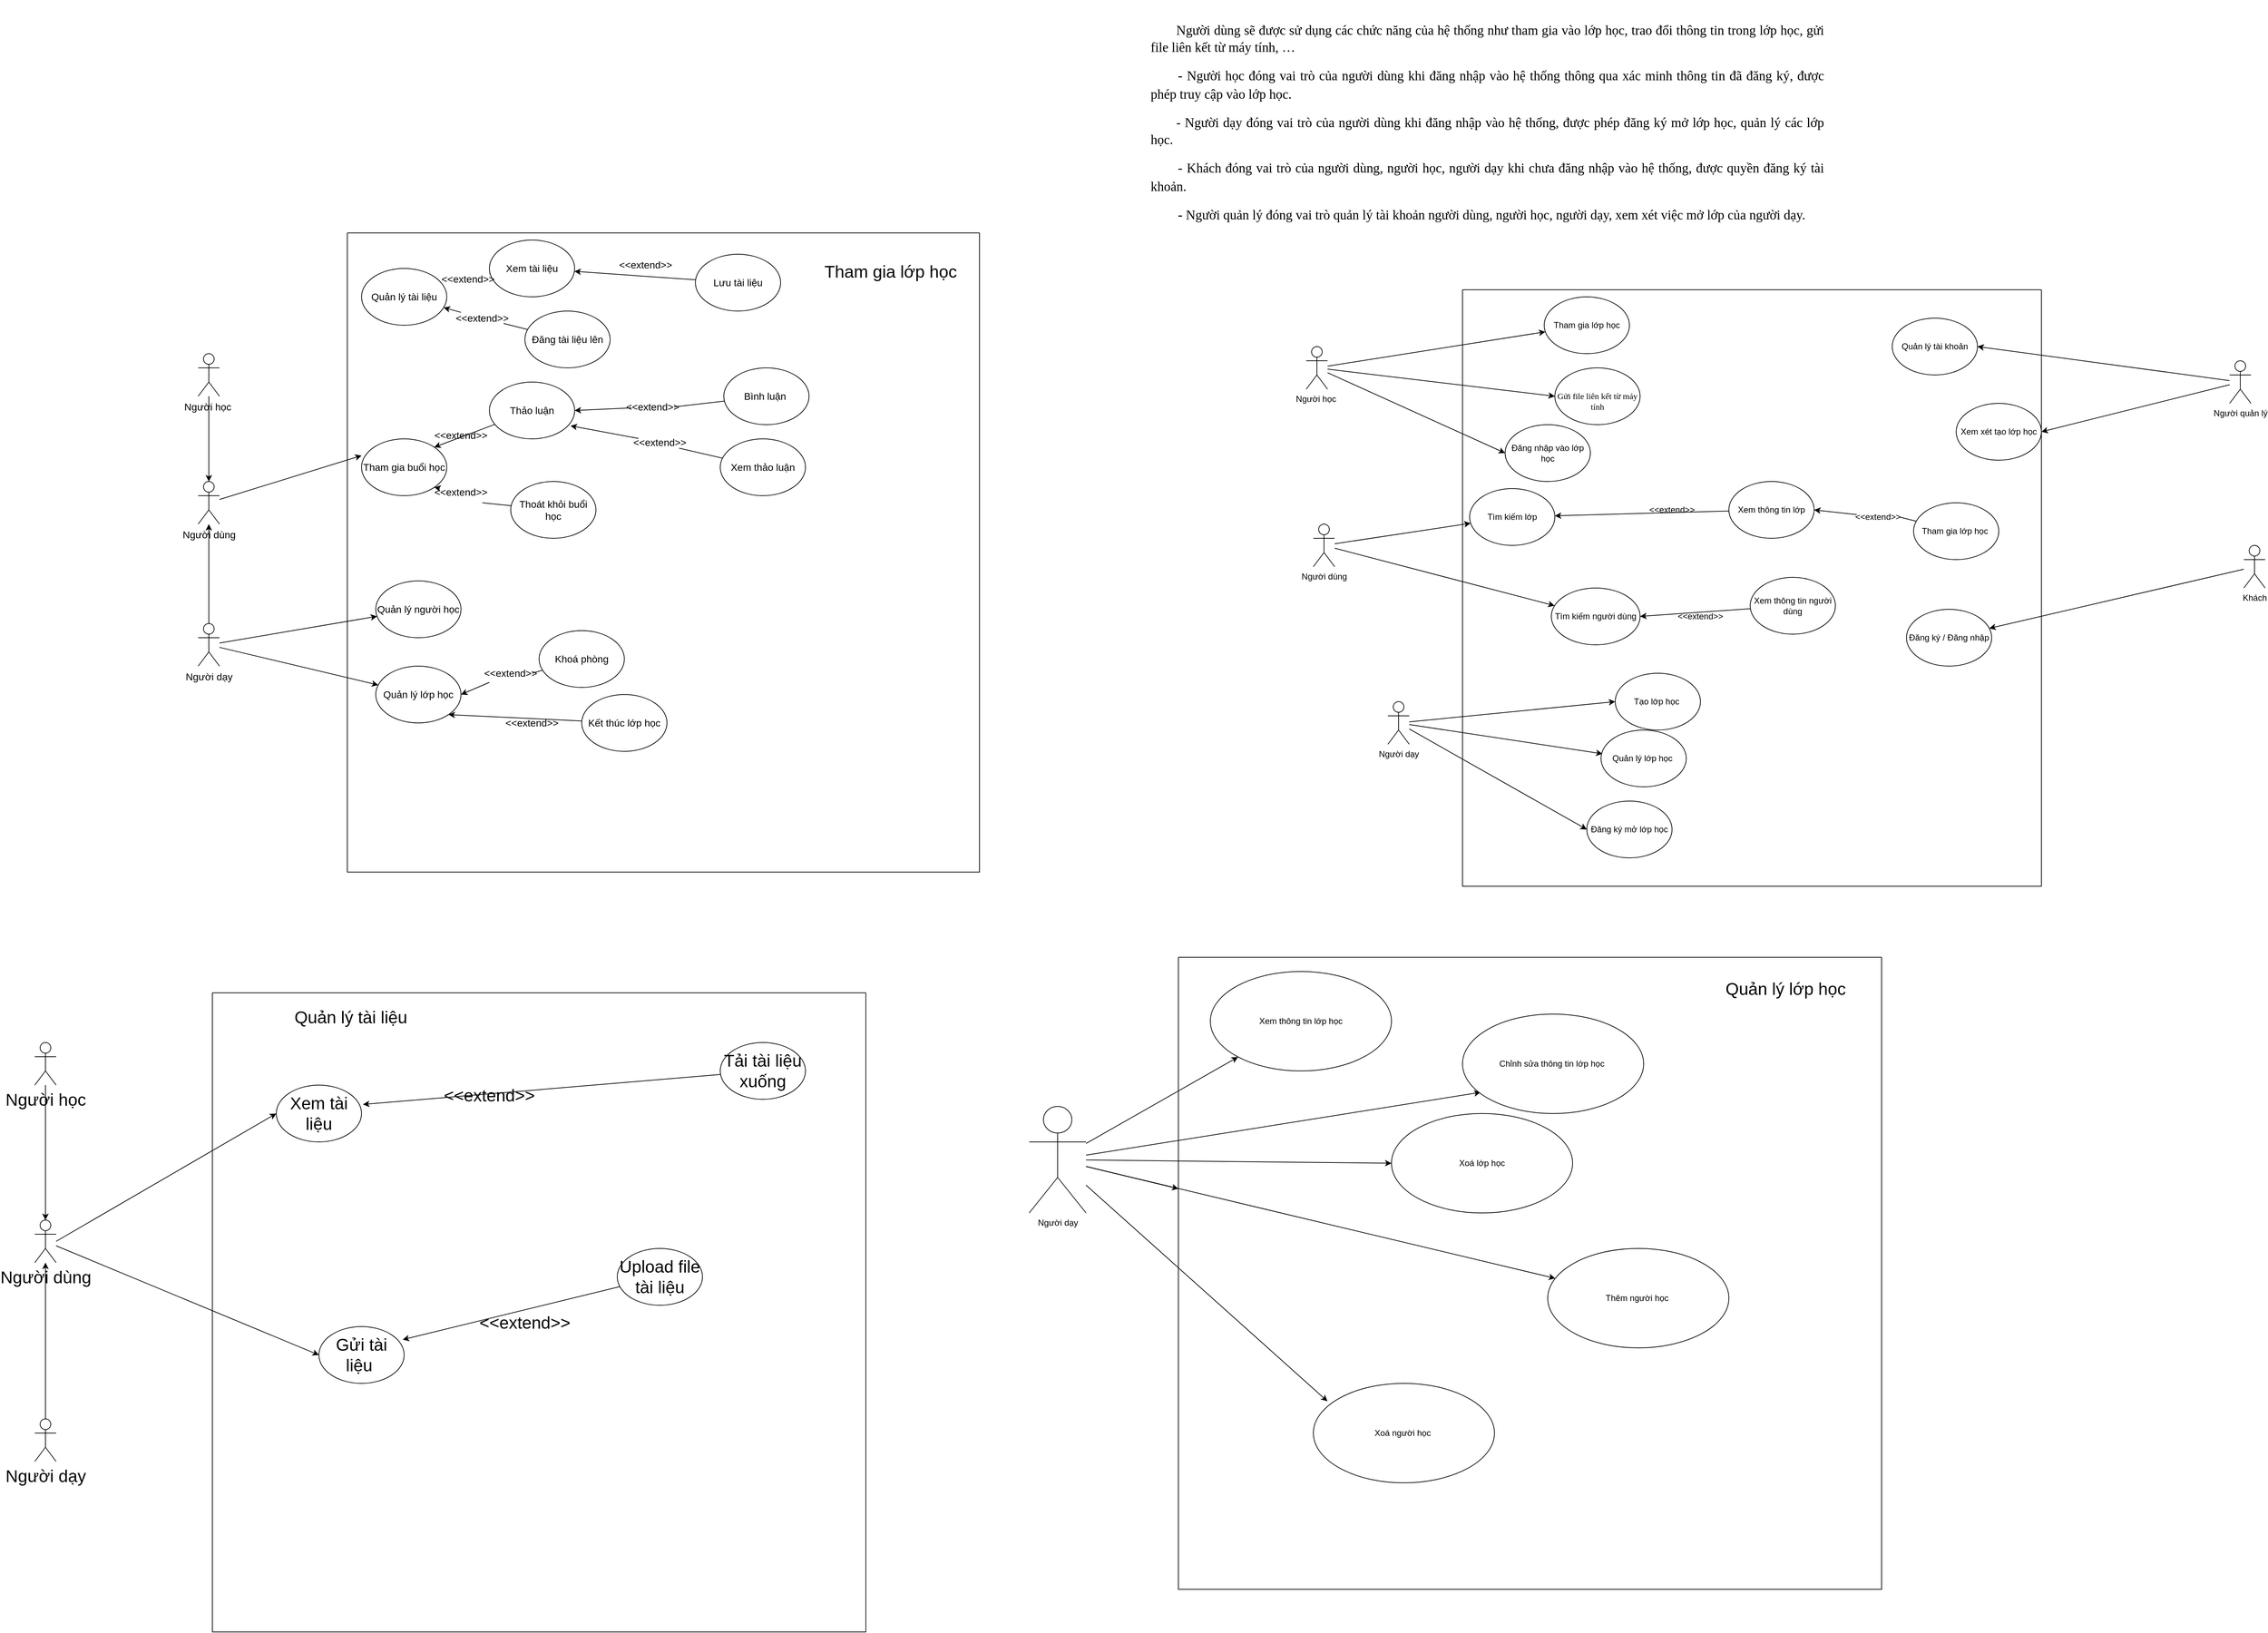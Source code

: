<mxfile version="20.5.0" type="github">
  <diagram id="9sFnLMpEkX3xwLgNQpGo" name="Page-1">
    <mxGraphModel dx="3830" dy="2065" grid="1" gridSize="10" guides="1" tooltips="1" connect="1" arrows="1" fold="1" page="1" pageScale="1" pageWidth="850" pageHeight="1100" math="0" shadow="0">
      <root>
        <mxCell id="0" />
        <mxCell id="1" parent="0" />
        <mxCell id="EZXSfr5UPJ4AgPNX8Fhg-16" style="rounded=0;orthogonalLoop=1;jettySize=auto;html=1;" edge="1" parent="1" source="EZXSfr5UPJ4AgPNX8Fhg-1" target="EZXSfr5UPJ4AgPNX8Fhg-10">
          <mxGeometry relative="1" as="geometry" />
        </mxCell>
        <mxCell id="EZXSfr5UPJ4AgPNX8Fhg-27" style="edgeStyle=none;rounded=0;orthogonalLoop=1;jettySize=auto;html=1;entryX=0;entryY=0.5;entryDx=0;entryDy=0;" edge="1" parent="1" source="EZXSfr5UPJ4AgPNX8Fhg-1" target="EZXSfr5UPJ4AgPNX8Fhg-23">
          <mxGeometry relative="1" as="geometry" />
        </mxCell>
        <mxCell id="EZXSfr5UPJ4AgPNX8Fhg-34" style="edgeStyle=none;rounded=0;orthogonalLoop=1;jettySize=auto;html=1;entryX=0;entryY=0.5;entryDx=0;entryDy=0;fontSize=12;" edge="1" parent="1" source="EZXSfr5UPJ4AgPNX8Fhg-1" target="EZXSfr5UPJ4AgPNX8Fhg-33">
          <mxGeometry relative="1" as="geometry" />
        </mxCell>
        <mxCell id="EZXSfr5UPJ4AgPNX8Fhg-1" value="Người học&amp;nbsp;" style="shape=umlActor;verticalLabelPosition=bottom;verticalAlign=top;html=1;outlineConnect=0;" vertex="1" parent="1">
          <mxGeometry x="280" y="130" width="30" height="60" as="geometry" />
        </mxCell>
        <mxCell id="EZXSfr5UPJ4AgPNX8Fhg-19" style="rounded=0;orthogonalLoop=1;jettySize=auto;html=1;entryX=0;entryY=0.5;entryDx=0;entryDy=0;" edge="1" parent="1" source="EZXSfr5UPJ4AgPNX8Fhg-3" target="EZXSfr5UPJ4AgPNX8Fhg-18">
          <mxGeometry relative="1" as="geometry" />
        </mxCell>
        <mxCell id="EZXSfr5UPJ4AgPNX8Fhg-20" style="rounded=0;orthogonalLoop=1;jettySize=auto;html=1;entryX=0.017;entryY=0.418;entryDx=0;entryDy=0;entryPerimeter=0;" edge="1" parent="1" source="EZXSfr5UPJ4AgPNX8Fhg-3" target="EZXSfr5UPJ4AgPNX8Fhg-13">
          <mxGeometry relative="1" as="geometry" />
        </mxCell>
        <mxCell id="EZXSfr5UPJ4AgPNX8Fhg-21" style="rounded=0;orthogonalLoop=1;jettySize=auto;html=1;entryX=0;entryY=0.5;entryDx=0;entryDy=0;" edge="1" parent="1" source="EZXSfr5UPJ4AgPNX8Fhg-3" target="EZXSfr5UPJ4AgPNX8Fhg-5">
          <mxGeometry relative="1" as="geometry" />
        </mxCell>
        <mxCell id="EZXSfr5UPJ4AgPNX8Fhg-3" value="Người dạy" style="shape=umlActor;verticalLabelPosition=bottom;verticalAlign=top;html=1;outlineConnect=0;" vertex="1" parent="1">
          <mxGeometry x="395" y="630" width="30" height="60" as="geometry" />
        </mxCell>
        <mxCell id="EZXSfr5UPJ4AgPNX8Fhg-28" style="edgeStyle=none;rounded=0;orthogonalLoop=1;jettySize=auto;html=1;entryX=1;entryY=0.5;entryDx=0;entryDy=0;fontSize=12;" edge="1" parent="1" source="EZXSfr5UPJ4AgPNX8Fhg-6" target="EZXSfr5UPJ4AgPNX8Fhg-11">
          <mxGeometry relative="1" as="geometry" />
        </mxCell>
        <mxCell id="EZXSfr5UPJ4AgPNX8Fhg-29" style="edgeStyle=none;rounded=0;orthogonalLoop=1;jettySize=auto;html=1;entryX=1;entryY=0.5;entryDx=0;entryDy=0;fontSize=12;" edge="1" parent="1" source="EZXSfr5UPJ4AgPNX8Fhg-6" target="EZXSfr5UPJ4AgPNX8Fhg-12">
          <mxGeometry relative="1" as="geometry" />
        </mxCell>
        <mxCell id="EZXSfr5UPJ4AgPNX8Fhg-6" value="Người quản lý" style="shape=umlActor;verticalLabelPosition=bottom;verticalAlign=top;html=1;outlineConnect=0;" vertex="1" parent="1">
          <mxGeometry x="1580" y="150" width="30" height="60" as="geometry" />
        </mxCell>
        <mxCell id="EZXSfr5UPJ4AgPNX8Fhg-30" style="edgeStyle=none;rounded=0;orthogonalLoop=1;jettySize=auto;html=1;fontSize=12;" edge="1" parent="1" source="EZXSfr5UPJ4AgPNX8Fhg-7" target="EZXSfr5UPJ4AgPNX8Fhg-14">
          <mxGeometry relative="1" as="geometry" />
        </mxCell>
        <mxCell id="EZXSfr5UPJ4AgPNX8Fhg-7" value="Khách" style="shape=umlActor;verticalLabelPosition=bottom;verticalAlign=top;html=1;outlineConnect=0;" vertex="1" parent="1">
          <mxGeometry x="1600" y="410" width="30" height="60" as="geometry" />
        </mxCell>
        <mxCell id="EZXSfr5UPJ4AgPNX8Fhg-8" value="&#xa;&lt;b id=&quot;docs-internal-guid-c53052c6-7fff-33ee-c1e0-3ec148c205f4&quot; style=&quot;font-weight:normal;&quot;&gt;&lt;p style=&quot;line-height:1.284;text-indent: 27pt;text-align: justify;margin-top:12pt;margin-bottom:12pt;&quot; dir=&quot;ltr&quot;&gt;&lt;span style=&quot;font-size: 14pt; font-family: &amp;quot;Times New Roman&amp;quot;; color: rgb(0, 0, 0); background-color: transparent; font-weight: 400; font-style: normal; font-variant: normal; text-decoration: none; vertical-align: baseline;&quot;&gt;Người dùng sẽ được sử dụng các chức năng của hệ thống như tham gia vào lớp học, trao đổi thông tin trong lớp học, gửi file liên kết từ máy tính, …&lt;/span&gt;&lt;/p&gt;&lt;p style=&quot;line-height:1.284;text-indent: 27pt;text-align: justify;margin-top:12pt;margin-bottom:12pt;&quot; dir=&quot;ltr&quot;&gt;&lt;span style=&quot;font-size: 14pt; font-family: &amp;quot;Courier New&amp;quot;; color: rgb(0, 0, 0); background-color: transparent; font-weight: 400; font-style: normal; font-variant: normal; text-decoration: none; vertical-align: baseline;&quot;&gt;-&lt;/span&gt;&lt;span style=&quot;font-size: 7pt; font-family: &amp;quot;Times New Roman&amp;quot;; color: rgb(0, 0, 0); background-color: transparent; font-weight: 400; font-style: normal; font-variant: normal; text-decoration: none; vertical-align: baseline;&quot;&gt; &lt;/span&gt;&lt;span style=&quot;font-size: 14pt; font-family: &amp;quot;Times New Roman&amp;quot;; color: rgb(0, 0, 0); background-color: transparent; font-weight: 400; font-style: normal; font-variant: normal; text-decoration: none; vertical-align: baseline;&quot;&gt;Người học đóng vai trò của người dùng khi đăng nhập vào hệ thống thông qua xác minh thông tin đã đăng ký, được phép truy cập vào lớp học.&lt;/span&gt;&lt;/p&gt;&lt;p style=&quot;line-height:1.284;text-indent: 27pt;text-align: justify;margin-top:12pt;margin-bottom:12pt;&quot; dir=&quot;ltr&quot;&gt;&lt;span style=&quot;font-size: 14pt; font-family: &amp;quot;Times New Roman&amp;quot;; color: rgb(0, 0, 0); background-color: transparent; font-weight: 400; font-style: normal; font-variant: normal; text-decoration: none; vertical-align: baseline;&quot;&gt;- Người dạy đóng vai trò của người dùng khi đăng nhập vào hệ thống, được phép đăng ký mở lớp học, quản lý các lớp học.&lt;/span&gt;&lt;/p&gt;&lt;p style=&quot;line-height:1.284;text-indent: 27pt;text-align: justify;margin-top:12pt;margin-bottom:12pt;&quot; dir=&quot;ltr&quot;&gt;&lt;span style=&quot;font-size: 14pt; font-family: &amp;quot;Courier New&amp;quot;; color: rgb(0, 0, 0); background-color: transparent; font-weight: 400; font-style: normal; font-variant: normal; text-decoration: none; vertical-align: baseline;&quot;&gt;-&lt;/span&gt;&lt;span style=&quot;font-size: 7pt; font-family: &amp;quot;Times New Roman&amp;quot;; color: rgb(0, 0, 0); background-color: transparent; font-weight: 400; font-style: normal; font-variant: normal; text-decoration: none; vertical-align: baseline;&quot;&gt; &lt;/span&gt;&lt;span style=&quot;font-size: 14pt; font-family: &amp;quot;Times New Roman&amp;quot;; color: rgb(0, 0, 0); background-color: transparent; font-weight: 400; font-style: normal; font-variant: normal; text-decoration: none; vertical-align: baseline;&quot;&gt;Khách đóng vai trò của người dùng, người học, người dạy khi chưa đăng nhập vào hệ thống, được quyền đăng ký tài khoản.&lt;/span&gt;&lt;/p&gt;&lt;p style=&quot;line-height:1.284;text-indent: 27pt;text-align: justify;margin-top:12pt;margin-bottom:12pt;&quot; dir=&quot;ltr&quot;&gt;&lt;span style=&quot;font-size: 14pt; font-family: &amp;quot;Courier New&amp;quot;; color: rgb(0, 0, 0); background-color: transparent; font-weight: 400; font-style: normal; font-variant: normal; text-decoration: none; vertical-align: baseline;&quot;&gt;-&lt;/span&gt;&lt;span style=&quot;font-size: 7pt; font-family: &amp;quot;Times New Roman&amp;quot;; color: rgb(0, 0, 0); background-color: transparent; font-weight: 400; font-style: normal; font-variant: normal; text-decoration: none; vertical-align: baseline;&quot;&gt; &lt;/span&gt;&lt;span style=&quot;font-size: 14pt; font-family: &amp;quot;Times New Roman&amp;quot;; color: rgb(0, 0, 0); background-color: transparent; font-weight: 400; font-style: normal; font-variant: normal; text-decoration: none; vertical-align: baseline;&quot;&gt;Người quản lý đóng vai trò quản lý tài khoản người dùng, người học, người dạy, xem xét việc mở lớp của người dạy.&lt;/span&gt;&lt;/p&gt;&lt;/b&gt;&lt;br class=&quot;Apple-interchange-newline&quot;&gt;&#xa;&#xa;" style="text;html=1;strokeColor=none;fillColor=none;align=center;verticalAlign=middle;whiteSpace=wrap;rounded=0;" vertex="1" parent="1">
          <mxGeometry x="60" y="-300" width="950" height="260" as="geometry" />
        </mxCell>
        <mxCell id="EZXSfr5UPJ4AgPNX8Fhg-17" value="&#xa;&#xa;" style="swimlane;startSize=0;" vertex="1" parent="1">
          <mxGeometry x="500" y="50" width="815" height="840" as="geometry" />
        </mxCell>
        <mxCell id="EZXSfr5UPJ4AgPNX8Fhg-18" value="Tạo lớp học&amp;nbsp;" style="ellipse;whiteSpace=wrap;html=1;" vertex="1" parent="EZXSfr5UPJ4AgPNX8Fhg-17">
          <mxGeometry x="215" y="540" width="120" height="80" as="geometry" />
        </mxCell>
        <mxCell id="EZXSfr5UPJ4AgPNX8Fhg-23" value="&lt;font style=&quot;font-size: 12px;&quot;&gt;&lt;br&gt;&lt;b id=&quot;docs-internal-guid-def37bf5-7fff-e7cd-ad57-8ef27c446c35&quot; style=&quot;font-weight: normal;&quot;&gt;&lt;span style=&quot;font-family: &amp;quot;Times New Roman&amp;quot;; color: rgb(0, 0, 0); background-color: transparent; font-weight: 400; font-style: normal; font-variant: normal; text-decoration: none; vertical-align: baseline;&quot;&gt;Gửi file liên kết từ máy tính&lt;/span&gt;&lt;/b&gt;&lt;br&gt;&lt;/font&gt;" style="ellipse;whiteSpace=wrap;html=1;" vertex="1" parent="EZXSfr5UPJ4AgPNX8Fhg-17">
          <mxGeometry x="130" y="110" width="120" height="80" as="geometry" />
        </mxCell>
        <mxCell id="EZXSfr5UPJ4AgPNX8Fhg-33" value="Đăng nhập vào lớp học" style="ellipse;whiteSpace=wrap;html=1;fontSize=12;" vertex="1" parent="EZXSfr5UPJ4AgPNX8Fhg-17">
          <mxGeometry x="60" y="190" width="120" height="80" as="geometry" />
        </mxCell>
        <mxCell id="EZXSfr5UPJ4AgPNX8Fhg-5" value="Đăng ký mở lớp học" style="ellipse;whiteSpace=wrap;html=1;" vertex="1" parent="EZXSfr5UPJ4AgPNX8Fhg-17">
          <mxGeometry x="175" y="720" width="120" height="80" as="geometry" />
        </mxCell>
        <mxCell id="EZXSfr5UPJ4AgPNX8Fhg-13" value="Quản lý lớp học&amp;nbsp;" style="ellipse;whiteSpace=wrap;html=1;" vertex="1" parent="EZXSfr5UPJ4AgPNX8Fhg-17">
          <mxGeometry x="195" y="620" width="120" height="80" as="geometry" />
        </mxCell>
        <mxCell id="EZXSfr5UPJ4AgPNX8Fhg-39" value="Tìm kiếm lớp" style="ellipse;whiteSpace=wrap;html=1;fontSize=12;" vertex="1" parent="EZXSfr5UPJ4AgPNX8Fhg-17">
          <mxGeometry x="10" y="280" width="120" height="80" as="geometry" />
        </mxCell>
        <mxCell id="EZXSfr5UPJ4AgPNX8Fhg-48" style="edgeStyle=none;rounded=0;orthogonalLoop=1;jettySize=auto;html=1;entryX=1;entryY=0.5;entryDx=0;entryDy=0;fontSize=12;startArrow=none;" edge="1" parent="EZXSfr5UPJ4AgPNX8Fhg-17" source="EZXSfr5UPJ4AgPNX8Fhg-51" target="EZXSfr5UPJ4AgPNX8Fhg-42">
          <mxGeometry relative="1" as="geometry" />
        </mxCell>
        <mxCell id="EZXSfr5UPJ4AgPNX8Fhg-40" value="Tham gia lớp học&amp;nbsp;" style="ellipse;whiteSpace=wrap;html=1;fontSize=12;" vertex="1" parent="EZXSfr5UPJ4AgPNX8Fhg-17">
          <mxGeometry x="635" y="300" width="120" height="80" as="geometry" />
        </mxCell>
        <mxCell id="EZXSfr5UPJ4AgPNX8Fhg-47" style="edgeStyle=none;rounded=0;orthogonalLoop=1;jettySize=auto;html=1;entryX=1;entryY=0.5;entryDx=0;entryDy=0;fontSize=12;" edge="1" parent="EZXSfr5UPJ4AgPNX8Fhg-17" source="EZXSfr5UPJ4AgPNX8Fhg-41" target="EZXSfr5UPJ4AgPNX8Fhg-43">
          <mxGeometry relative="1" as="geometry" />
        </mxCell>
        <mxCell id="EZXSfr5UPJ4AgPNX8Fhg-41" value="Xem thông tin người dùng" style="ellipse;whiteSpace=wrap;html=1;fontSize=12;" vertex="1" parent="EZXSfr5UPJ4AgPNX8Fhg-17">
          <mxGeometry x="405" y="405" width="120" height="80" as="geometry" />
        </mxCell>
        <mxCell id="EZXSfr5UPJ4AgPNX8Fhg-46" style="edgeStyle=none;rounded=0;orthogonalLoop=1;jettySize=auto;html=1;fontSize=12;" edge="1" parent="EZXSfr5UPJ4AgPNX8Fhg-17" source="EZXSfr5UPJ4AgPNX8Fhg-42" target="EZXSfr5UPJ4AgPNX8Fhg-39">
          <mxGeometry relative="1" as="geometry" />
        </mxCell>
        <mxCell id="EZXSfr5UPJ4AgPNX8Fhg-42" value="Xem thông tin lớp" style="ellipse;whiteSpace=wrap;html=1;fontSize=12;" vertex="1" parent="EZXSfr5UPJ4AgPNX8Fhg-17">
          <mxGeometry x="375" y="270" width="120" height="80" as="geometry" />
        </mxCell>
        <mxCell id="EZXSfr5UPJ4AgPNX8Fhg-43" value="Tìm kiếm người dùng" style="ellipse;whiteSpace=wrap;html=1;fontSize=12;" vertex="1" parent="EZXSfr5UPJ4AgPNX8Fhg-17">
          <mxGeometry x="125" y="420" width="125" height="80" as="geometry" />
        </mxCell>
        <mxCell id="EZXSfr5UPJ4AgPNX8Fhg-49" value="&amp;lt;&amp;lt;extend&amp;gt;&amp;gt;" style="text;html=1;strokeColor=none;fillColor=none;align=center;verticalAlign=middle;whiteSpace=wrap;rounded=0;fontSize=12;" vertex="1" parent="EZXSfr5UPJ4AgPNX8Fhg-17">
          <mxGeometry x="265" y="295" width="60" height="30" as="geometry" />
        </mxCell>
        <mxCell id="EZXSfr5UPJ4AgPNX8Fhg-52" value="&amp;lt;&amp;lt;extend&amp;gt;&amp;gt;" style="text;html=1;strokeColor=none;fillColor=none;align=center;verticalAlign=middle;whiteSpace=wrap;rounded=0;fontSize=12;" vertex="1" parent="EZXSfr5UPJ4AgPNX8Fhg-17">
          <mxGeometry x="305" y="445" width="60" height="30" as="geometry" />
        </mxCell>
        <mxCell id="EZXSfr5UPJ4AgPNX8Fhg-11" value="Quản lý tài khoản" style="ellipse;whiteSpace=wrap;html=1;" vertex="1" parent="EZXSfr5UPJ4AgPNX8Fhg-17">
          <mxGeometry x="605" y="40" width="120" height="80" as="geometry" />
        </mxCell>
        <mxCell id="EZXSfr5UPJ4AgPNX8Fhg-12" value="Xem xét tạo lớp học" style="ellipse;whiteSpace=wrap;html=1;" vertex="1" parent="EZXSfr5UPJ4AgPNX8Fhg-17">
          <mxGeometry x="695" y="160" width="120" height="80" as="geometry" />
        </mxCell>
        <mxCell id="EZXSfr5UPJ4AgPNX8Fhg-10" value="Tham gia lớp học" style="ellipse;whiteSpace=wrap;html=1;" vertex="1" parent="EZXSfr5UPJ4AgPNX8Fhg-17">
          <mxGeometry x="115" y="10" width="120" height="80" as="geometry" />
        </mxCell>
        <mxCell id="EZXSfr5UPJ4AgPNX8Fhg-14" value="Đăng ký / Đăng nhập" style="ellipse;whiteSpace=wrap;html=1;" vertex="1" parent="EZXSfr5UPJ4AgPNX8Fhg-17">
          <mxGeometry x="625" y="450" width="120" height="80" as="geometry" />
        </mxCell>
        <mxCell id="EZXSfr5UPJ4AgPNX8Fhg-51" value="&amp;lt;&amp;lt;extend&amp;gt;&amp;gt;" style="text;html=1;strokeColor=none;fillColor=none;align=center;verticalAlign=middle;whiteSpace=wrap;rounded=0;fontSize=12;" vertex="1" parent="EZXSfr5UPJ4AgPNX8Fhg-17">
          <mxGeometry x="555" y="305" width="60" height="30" as="geometry" />
        </mxCell>
        <mxCell id="EZXSfr5UPJ4AgPNX8Fhg-95" value="" style="edgeStyle=none;rounded=0;orthogonalLoop=1;jettySize=auto;html=1;entryX=1;entryY=0.5;entryDx=0;entryDy=0;fontSize=12;endArrow=none;" edge="1" parent="EZXSfr5UPJ4AgPNX8Fhg-17" source="EZXSfr5UPJ4AgPNX8Fhg-40" target="EZXSfr5UPJ4AgPNX8Fhg-51">
          <mxGeometry relative="1" as="geometry">
            <mxPoint x="1141.463" y="351.22" as="sourcePoint" />
            <mxPoint x="1000" y="330" as="targetPoint" />
          </mxGeometry>
        </mxCell>
        <mxCell id="EZXSfr5UPJ4AgPNX8Fhg-44" style="edgeStyle=none;rounded=0;orthogonalLoop=1;jettySize=auto;html=1;fontSize=12;" edge="1" parent="1" source="EZXSfr5UPJ4AgPNX8Fhg-35" target="EZXSfr5UPJ4AgPNX8Fhg-39">
          <mxGeometry relative="1" as="geometry" />
        </mxCell>
        <mxCell id="EZXSfr5UPJ4AgPNX8Fhg-45" style="edgeStyle=none;rounded=0;orthogonalLoop=1;jettySize=auto;html=1;fontSize=12;" edge="1" parent="1" source="EZXSfr5UPJ4AgPNX8Fhg-35" target="EZXSfr5UPJ4AgPNX8Fhg-43">
          <mxGeometry relative="1" as="geometry" />
        </mxCell>
        <mxCell id="EZXSfr5UPJ4AgPNX8Fhg-35" value="Người dùng" style="shape=umlActor;verticalLabelPosition=bottom;verticalAlign=top;html=1;outlineConnect=0;" vertex="1" parent="1">
          <mxGeometry x="290" y="380" width="30" height="60" as="geometry" />
        </mxCell>
        <mxCell id="EZXSfr5UPJ4AgPNX8Fhg-68" style="edgeStyle=none;rounded=0;orthogonalLoop=1;jettySize=auto;html=1;entryX=0.1;entryY=0.787;entryDx=0;entryDy=0;entryPerimeter=0;fontSize=14;" edge="1" parent="1" source="EZXSfr5UPJ4AgPNX8Fhg-53" target="EZXSfr5UPJ4AgPNX8Fhg-55">
          <mxGeometry relative="1" as="geometry" />
        </mxCell>
        <mxCell id="EZXSfr5UPJ4AgPNX8Fhg-69" style="edgeStyle=none;rounded=0;orthogonalLoop=1;jettySize=auto;html=1;entryX=0;entryY=0.5;entryDx=0;entryDy=0;fontSize=14;" edge="1" parent="1" source="EZXSfr5UPJ4AgPNX8Fhg-53" target="EZXSfr5UPJ4AgPNX8Fhg-64">
          <mxGeometry relative="1" as="geometry" />
        </mxCell>
        <mxCell id="EZXSfr5UPJ4AgPNX8Fhg-70" style="edgeStyle=none;rounded=0;orthogonalLoop=1;jettySize=auto;html=1;entryX=0.078;entryY=0.18;entryDx=0;entryDy=0;entryPerimeter=0;fontSize=14;" edge="1" parent="1" source="EZXSfr5UPJ4AgPNX8Fhg-53" target="EZXSfr5UPJ4AgPNX8Fhg-65">
          <mxGeometry relative="1" as="geometry" />
        </mxCell>
        <mxCell id="EZXSfr5UPJ4AgPNX8Fhg-71" style="edgeStyle=none;rounded=0;orthogonalLoop=1;jettySize=auto;html=1;fontSize=14;" edge="1" parent="1" source="EZXSfr5UPJ4AgPNX8Fhg-53" target="EZXSfr5UPJ4AgPNX8Fhg-66">
          <mxGeometry relative="1" as="geometry" />
        </mxCell>
        <mxCell id="EZXSfr5UPJ4AgPNX8Fhg-180" style="edgeStyle=none;rounded=0;orthogonalLoop=1;jettySize=auto;html=1;fontSize=24;" edge="1" parent="1" source="EZXSfr5UPJ4AgPNX8Fhg-53" target="EZXSfr5UPJ4AgPNX8Fhg-54">
          <mxGeometry relative="1" as="geometry" />
        </mxCell>
        <mxCell id="EZXSfr5UPJ4AgPNX8Fhg-182" style="edgeStyle=none;rounded=0;orthogonalLoop=1;jettySize=auto;html=1;fontSize=24;" edge="1" parent="1" source="EZXSfr5UPJ4AgPNX8Fhg-53" target="EZXSfr5UPJ4AgPNX8Fhg-181">
          <mxGeometry relative="1" as="geometry" />
        </mxCell>
        <mxCell id="EZXSfr5UPJ4AgPNX8Fhg-53" value="Người dạy" style="shape=umlActor;verticalLabelPosition=bottom;verticalAlign=top;html=1;outlineConnect=0;fontSize=12;" vertex="1" parent="1">
          <mxGeometry x="-110" y="1200" width="80" height="150" as="geometry" />
        </mxCell>
        <mxCell id="EZXSfr5UPJ4AgPNX8Fhg-54" value="" style="swimlane;startSize=0;fontSize=12;" vertex="1" parent="1">
          <mxGeometry x="100" y="990" width="990" height="890" as="geometry" />
        </mxCell>
        <mxCell id="EZXSfr5UPJ4AgPNX8Fhg-55" value="Chỉnh sửa thông tin lớp học&amp;nbsp;" style="ellipse;whiteSpace=wrap;html=1;fontSize=12;" vertex="1" parent="EZXSfr5UPJ4AgPNX8Fhg-54">
          <mxGeometry x="400" y="80" width="255" height="140" as="geometry" />
        </mxCell>
        <mxCell id="EZXSfr5UPJ4AgPNX8Fhg-64" value="Xoá lớp học" style="ellipse;whiteSpace=wrap;html=1;fontSize=12;" vertex="1" parent="EZXSfr5UPJ4AgPNX8Fhg-54">
          <mxGeometry x="300" y="220" width="255" height="140" as="geometry" />
        </mxCell>
        <mxCell id="EZXSfr5UPJ4AgPNX8Fhg-65" value="Xoá người học&amp;nbsp;" style="ellipse;whiteSpace=wrap;html=1;fontSize=12;" vertex="1" parent="EZXSfr5UPJ4AgPNX8Fhg-54">
          <mxGeometry x="190" y="600" width="255" height="140" as="geometry" />
        </mxCell>
        <mxCell id="EZXSfr5UPJ4AgPNX8Fhg-66" value="Thêm người học&amp;nbsp;" style="ellipse;whiteSpace=wrap;html=1;fontSize=12;" vertex="1" parent="EZXSfr5UPJ4AgPNX8Fhg-54">
          <mxGeometry x="520" y="410" width="255" height="140" as="geometry" />
        </mxCell>
        <mxCell id="EZXSfr5UPJ4AgPNX8Fhg-150" value="&lt;font style=&quot;font-size: 24px;&quot;&gt;Quản lý lớp học&lt;/font&gt;" style="text;html=1;strokeColor=none;fillColor=none;align=center;verticalAlign=middle;whiteSpace=wrap;rounded=0;fontSize=14;" vertex="1" parent="EZXSfr5UPJ4AgPNX8Fhg-54">
          <mxGeometry x="740" width="230" height="90" as="geometry" />
        </mxCell>
        <mxCell id="EZXSfr5UPJ4AgPNX8Fhg-181" value="Xem thông tin lớp học" style="ellipse;whiteSpace=wrap;html=1;fontSize=12;" vertex="1" parent="EZXSfr5UPJ4AgPNX8Fhg-54">
          <mxGeometry x="45" y="20" width="255" height="140" as="geometry" />
        </mxCell>
        <mxCell id="EZXSfr5UPJ4AgPNX8Fhg-183" style="edgeStyle=none;rounded=0;orthogonalLoop=1;jettySize=auto;html=1;entryX=0.5;entryY=0;entryDx=0;entryDy=0;entryPerimeter=0;fontSize=24;" edge="1" parent="1" source="EZXSfr5UPJ4AgPNX8Fhg-75" target="EZXSfr5UPJ4AgPNX8Fhg-76">
          <mxGeometry relative="1" as="geometry" />
        </mxCell>
        <mxCell id="EZXSfr5UPJ4AgPNX8Fhg-75" value="Người học&amp;nbsp;" style="shape=umlActor;verticalLabelPosition=bottom;verticalAlign=top;html=1;outlineConnect=0;fontSize=14;" vertex="1" parent="1">
          <mxGeometry x="-1280" y="140" width="30" height="60" as="geometry" />
        </mxCell>
        <mxCell id="EZXSfr5UPJ4AgPNX8Fhg-120" style="edgeStyle=none;rounded=0;orthogonalLoop=1;jettySize=auto;html=1;entryX=0;entryY=0.294;entryDx=0;entryDy=0;entryPerimeter=0;fontSize=14;" edge="1" parent="1" source="EZXSfr5UPJ4AgPNX8Fhg-76" target="EZXSfr5UPJ4AgPNX8Fhg-97">
          <mxGeometry relative="1" as="geometry" />
        </mxCell>
        <mxCell id="EZXSfr5UPJ4AgPNX8Fhg-76" value="Người dùng" style="shape=umlActor;verticalLabelPosition=bottom;verticalAlign=top;html=1;outlineConnect=0;fontSize=14;" vertex="1" parent="1">
          <mxGeometry x="-1280" y="320" width="30" height="60" as="geometry" />
        </mxCell>
        <mxCell id="EZXSfr5UPJ4AgPNX8Fhg-118" style="edgeStyle=none;rounded=0;orthogonalLoop=1;jettySize=auto;html=1;fontSize=14;" edge="1" parent="1" source="EZXSfr5UPJ4AgPNX8Fhg-77" target="EZXSfr5UPJ4AgPNX8Fhg-99">
          <mxGeometry relative="1" as="geometry" />
        </mxCell>
        <mxCell id="EZXSfr5UPJ4AgPNX8Fhg-121" style="edgeStyle=none;rounded=0;orthogonalLoop=1;jettySize=auto;html=1;fontSize=14;" edge="1" parent="1" source="EZXSfr5UPJ4AgPNX8Fhg-77" target="EZXSfr5UPJ4AgPNX8Fhg-98">
          <mxGeometry relative="1" as="geometry" />
        </mxCell>
        <mxCell id="EZXSfr5UPJ4AgPNX8Fhg-184" style="edgeStyle=none;rounded=0;orthogonalLoop=1;jettySize=auto;html=1;fontSize=24;" edge="1" parent="1" source="EZXSfr5UPJ4AgPNX8Fhg-77" target="EZXSfr5UPJ4AgPNX8Fhg-76">
          <mxGeometry relative="1" as="geometry" />
        </mxCell>
        <mxCell id="EZXSfr5UPJ4AgPNX8Fhg-77" value="Người dạy" style="shape=umlActor;verticalLabelPosition=bottom;verticalAlign=top;html=1;outlineConnect=0;fontSize=14;" vertex="1" parent="1">
          <mxGeometry x="-1280" y="520" width="30" height="60" as="geometry" />
        </mxCell>
        <mxCell id="EZXSfr5UPJ4AgPNX8Fhg-90" value="" style="swimlane;startSize=0;fontSize=14;" vertex="1" parent="1">
          <mxGeometry x="-1070" y="-30" width="890" height="900" as="geometry" />
        </mxCell>
        <mxCell id="EZXSfr5UPJ4AgPNX8Fhg-96" value="Quản lý tài liệu" style="ellipse;whiteSpace=wrap;html=1;fontSize=14;" vertex="1" parent="EZXSfr5UPJ4AgPNX8Fhg-90">
          <mxGeometry x="20" y="50" width="120" height="80" as="geometry" />
        </mxCell>
        <mxCell id="EZXSfr5UPJ4AgPNX8Fhg-97" value="Tham gia buổi học" style="ellipse;whiteSpace=wrap;html=1;fontSize=14;" vertex="1" parent="EZXSfr5UPJ4AgPNX8Fhg-90">
          <mxGeometry x="20" y="290" width="120" height="80" as="geometry" />
        </mxCell>
        <mxCell id="EZXSfr5UPJ4AgPNX8Fhg-98" value="Quản lý lớp học" style="ellipse;whiteSpace=wrap;html=1;fontSize=14;" vertex="1" parent="EZXSfr5UPJ4AgPNX8Fhg-90">
          <mxGeometry x="40" y="610" width="120" height="80" as="geometry" />
        </mxCell>
        <mxCell id="EZXSfr5UPJ4AgPNX8Fhg-99" value="Quản lý người học" style="ellipse;whiteSpace=wrap;html=1;fontSize=14;" vertex="1" parent="EZXSfr5UPJ4AgPNX8Fhg-90">
          <mxGeometry x="40" y="490" width="120" height="80" as="geometry" />
        </mxCell>
        <mxCell id="EZXSfr5UPJ4AgPNX8Fhg-102" style="edgeStyle=none;rounded=0;orthogonalLoop=1;jettySize=auto;html=1;entryX=1;entryY=1;entryDx=0;entryDy=0;fontSize=14;" edge="1" parent="EZXSfr5UPJ4AgPNX8Fhg-90" source="EZXSfr5UPJ4AgPNX8Fhg-98" target="EZXSfr5UPJ4AgPNX8Fhg-98">
          <mxGeometry relative="1" as="geometry" />
        </mxCell>
        <mxCell id="EZXSfr5UPJ4AgPNX8Fhg-116" style="edgeStyle=none;rounded=0;orthogonalLoop=1;jettySize=auto;html=1;entryX=1;entryY=0;entryDx=0;entryDy=0;fontSize=14;" edge="1" parent="EZXSfr5UPJ4AgPNX8Fhg-90" source="EZXSfr5UPJ4AgPNX8Fhg-103" target="EZXSfr5UPJ4AgPNX8Fhg-97">
          <mxGeometry relative="1" as="geometry" />
        </mxCell>
        <mxCell id="EZXSfr5UPJ4AgPNX8Fhg-103" value="Thảo luận" style="ellipse;whiteSpace=wrap;html=1;fontSize=14;" vertex="1" parent="EZXSfr5UPJ4AgPNX8Fhg-90">
          <mxGeometry x="200" y="210" width="120" height="80" as="geometry" />
        </mxCell>
        <mxCell id="EZXSfr5UPJ4AgPNX8Fhg-117" style="edgeStyle=none;rounded=0;orthogonalLoop=1;jettySize=auto;html=1;entryX=1;entryY=1;entryDx=0;entryDy=0;fontSize=14;startArrow=none;" edge="1" parent="EZXSfr5UPJ4AgPNX8Fhg-90" source="EZXSfr5UPJ4AgPNX8Fhg-137" target="EZXSfr5UPJ4AgPNX8Fhg-97">
          <mxGeometry relative="1" as="geometry" />
        </mxCell>
        <mxCell id="EZXSfr5UPJ4AgPNX8Fhg-104" value="Thoát khỏi buổi học" style="ellipse;whiteSpace=wrap;html=1;fontSize=14;" vertex="1" parent="EZXSfr5UPJ4AgPNX8Fhg-90">
          <mxGeometry x="230" y="350" width="120" height="80" as="geometry" />
        </mxCell>
        <mxCell id="EZXSfr5UPJ4AgPNX8Fhg-129" style="edgeStyle=none;rounded=0;orthogonalLoop=1;jettySize=auto;html=1;entryX=1;entryY=0.5;entryDx=0;entryDy=0;fontSize=14;startArrow=none;" edge="1" parent="EZXSfr5UPJ4AgPNX8Fhg-90" source="EZXSfr5UPJ4AgPNX8Fhg-136" target="EZXSfr5UPJ4AgPNX8Fhg-103">
          <mxGeometry relative="1" as="geometry" />
        </mxCell>
        <mxCell id="EZXSfr5UPJ4AgPNX8Fhg-105" value="Bình luận&amp;nbsp;" style="ellipse;whiteSpace=wrap;html=1;fontSize=14;" vertex="1" parent="EZXSfr5UPJ4AgPNX8Fhg-90">
          <mxGeometry x="530" y="190" width="120" height="80" as="geometry" />
        </mxCell>
        <mxCell id="EZXSfr5UPJ4AgPNX8Fhg-127" style="edgeStyle=none;rounded=0;orthogonalLoop=1;jettySize=auto;html=1;entryX=1;entryY=1;entryDx=0;entryDy=0;fontSize=14;" edge="1" parent="EZXSfr5UPJ4AgPNX8Fhg-90" source="EZXSfr5UPJ4AgPNX8Fhg-106" target="EZXSfr5UPJ4AgPNX8Fhg-98">
          <mxGeometry relative="1" as="geometry" />
        </mxCell>
        <mxCell id="EZXSfr5UPJ4AgPNX8Fhg-106" value="Kết thúc lớp học" style="ellipse;whiteSpace=wrap;html=1;fontSize=14;" vertex="1" parent="EZXSfr5UPJ4AgPNX8Fhg-90">
          <mxGeometry x="330" y="650" width="120" height="80" as="geometry" />
        </mxCell>
        <mxCell id="EZXSfr5UPJ4AgPNX8Fhg-128" style="edgeStyle=none;rounded=0;orthogonalLoop=1;jettySize=auto;html=1;entryX=1;entryY=0.5;entryDx=0;entryDy=0;fontSize=14;startArrow=none;" edge="1" parent="EZXSfr5UPJ4AgPNX8Fhg-90" source="EZXSfr5UPJ4AgPNX8Fhg-134" target="EZXSfr5UPJ4AgPNX8Fhg-98">
          <mxGeometry relative="1" as="geometry" />
        </mxCell>
        <mxCell id="EZXSfr5UPJ4AgPNX8Fhg-107" value="Khoá phòng" style="ellipse;whiteSpace=wrap;html=1;fontSize=14;" vertex="1" parent="EZXSfr5UPJ4AgPNX8Fhg-90">
          <mxGeometry x="270" y="560" width="120" height="80" as="geometry" />
        </mxCell>
        <mxCell id="EZXSfr5UPJ4AgPNX8Fhg-113" style="edgeStyle=none;rounded=0;orthogonalLoop=1;jettySize=auto;html=1;entryX=1;entryY=0.25;entryDx=0;entryDy=0;entryPerimeter=0;fontSize=14;startArrow=none;" edge="1" parent="EZXSfr5UPJ4AgPNX8Fhg-90" source="EZXSfr5UPJ4AgPNX8Fhg-139" target="EZXSfr5UPJ4AgPNX8Fhg-96">
          <mxGeometry relative="1" as="geometry" />
        </mxCell>
        <mxCell id="EZXSfr5UPJ4AgPNX8Fhg-111" value="Xem tài liệu" style="ellipse;whiteSpace=wrap;html=1;fontSize=14;" vertex="1" parent="EZXSfr5UPJ4AgPNX8Fhg-90">
          <mxGeometry x="200" y="10" width="120" height="80" as="geometry" />
        </mxCell>
        <mxCell id="EZXSfr5UPJ4AgPNX8Fhg-115" style="edgeStyle=none;rounded=0;orthogonalLoop=1;jettySize=auto;html=1;fontSize=14;" edge="1" parent="EZXSfr5UPJ4AgPNX8Fhg-90" source="EZXSfr5UPJ4AgPNX8Fhg-112" target="EZXSfr5UPJ4AgPNX8Fhg-111">
          <mxGeometry relative="1" as="geometry" />
        </mxCell>
        <mxCell id="EZXSfr5UPJ4AgPNX8Fhg-112" value="Lưu tài liệu" style="ellipse;whiteSpace=wrap;html=1;fontSize=14;" vertex="1" parent="EZXSfr5UPJ4AgPNX8Fhg-90">
          <mxGeometry x="490" y="30" width="120" height="80" as="geometry" />
        </mxCell>
        <mxCell id="EZXSfr5UPJ4AgPNX8Fhg-114" style="edgeStyle=none;rounded=0;orthogonalLoop=1;jettySize=auto;html=1;fontSize=14;startArrow=none;" edge="1" parent="EZXSfr5UPJ4AgPNX8Fhg-90" source="EZXSfr5UPJ4AgPNX8Fhg-131" target="EZXSfr5UPJ4AgPNX8Fhg-96">
          <mxGeometry relative="1" as="geometry" />
        </mxCell>
        <mxCell id="EZXSfr5UPJ4AgPNX8Fhg-110" value="Đăng tài liệu lên" style="ellipse;whiteSpace=wrap;html=1;fontSize=14;" vertex="1" parent="EZXSfr5UPJ4AgPNX8Fhg-90">
          <mxGeometry x="250" y="110" width="120" height="80" as="geometry" />
        </mxCell>
        <mxCell id="EZXSfr5UPJ4AgPNX8Fhg-131" value="&amp;lt;&amp;lt;extend&amp;gt;&amp;gt;" style="text;html=1;strokeColor=none;fillColor=none;align=center;verticalAlign=middle;whiteSpace=wrap;rounded=0;fontSize=14;" vertex="1" parent="EZXSfr5UPJ4AgPNX8Fhg-90">
          <mxGeometry x="160" y="105" width="60" height="30" as="geometry" />
        </mxCell>
        <mxCell id="EZXSfr5UPJ4AgPNX8Fhg-132" value="" style="edgeStyle=none;rounded=0;orthogonalLoop=1;jettySize=auto;html=1;fontSize=14;endArrow=none;" edge="1" parent="EZXSfr5UPJ4AgPNX8Fhg-90" source="EZXSfr5UPJ4AgPNX8Fhg-110" target="EZXSfr5UPJ4AgPNX8Fhg-131">
          <mxGeometry relative="1" as="geometry">
            <mxPoint x="-725.928" y="195.515" as="sourcePoint" />
            <mxPoint x="-844.125" y="164.576" as="targetPoint" />
          </mxGeometry>
        </mxCell>
        <mxCell id="EZXSfr5UPJ4AgPNX8Fhg-138" value="&amp;lt;&amp;lt;extend&amp;gt;&amp;gt;" style="text;html=1;strokeColor=none;fillColor=none;align=center;verticalAlign=middle;whiteSpace=wrap;rounded=0;fontSize=14;" vertex="1" parent="EZXSfr5UPJ4AgPNX8Fhg-90">
          <mxGeometry x="130" y="270" width="60" height="30" as="geometry" />
        </mxCell>
        <mxCell id="EZXSfr5UPJ4AgPNX8Fhg-140" value="&amp;lt;&amp;lt;extend&amp;gt;&amp;gt;" style="text;html=1;strokeColor=none;fillColor=none;align=center;verticalAlign=middle;whiteSpace=wrap;rounded=0;fontSize=14;" vertex="1" parent="EZXSfr5UPJ4AgPNX8Fhg-90">
          <mxGeometry x="390" y="30" width="60" height="30" as="geometry" />
        </mxCell>
        <mxCell id="EZXSfr5UPJ4AgPNX8Fhg-139" value="&amp;lt;&amp;lt;extend&amp;gt;&amp;gt;" style="text;html=1;strokeColor=none;fillColor=none;align=center;verticalAlign=middle;whiteSpace=wrap;rounded=0;fontSize=14;" vertex="1" parent="EZXSfr5UPJ4AgPNX8Fhg-90">
          <mxGeometry x="140" y="50" width="60" height="30" as="geometry" />
        </mxCell>
        <mxCell id="EZXSfr5UPJ4AgPNX8Fhg-141" value="" style="edgeStyle=none;rounded=0;orthogonalLoop=1;jettySize=auto;html=1;entryX=1;entryY=0.25;entryDx=0;entryDy=0;entryPerimeter=0;fontSize=14;endArrow=none;" edge="1" parent="EZXSfr5UPJ4AgPNX8Fhg-90" source="EZXSfr5UPJ4AgPNX8Fhg-111" target="EZXSfr5UPJ4AgPNX8Fhg-139">
          <mxGeometry relative="1" as="geometry">
            <mxPoint x="-778.209" y="119.701" as="sourcePoint" />
            <mxPoint x="-840" y="130" as="targetPoint" />
          </mxGeometry>
        </mxCell>
        <mxCell id="EZXSfr5UPJ4AgPNX8Fhg-137" value="&amp;lt;&amp;lt;extend&amp;gt;&amp;gt;" style="text;html=1;strokeColor=none;fillColor=none;align=center;verticalAlign=middle;whiteSpace=wrap;rounded=0;fontSize=14;" vertex="1" parent="EZXSfr5UPJ4AgPNX8Fhg-90">
          <mxGeometry x="130" y="350" width="60" height="30" as="geometry" />
        </mxCell>
        <mxCell id="EZXSfr5UPJ4AgPNX8Fhg-143" value="" style="edgeStyle=none;rounded=0;orthogonalLoop=1;jettySize=auto;html=1;entryX=1;entryY=1;entryDx=0;entryDy=0;fontSize=14;endArrow=none;" edge="1" parent="EZXSfr5UPJ4AgPNX8Fhg-90" source="EZXSfr5UPJ4AgPNX8Fhg-104" target="EZXSfr5UPJ4AgPNX8Fhg-137">
          <mxGeometry relative="1" as="geometry">
            <mxPoint x="-804.999" y="434.012" as="sourcePoint" />
            <mxPoint x="-857.574" y="418.284" as="targetPoint" />
          </mxGeometry>
        </mxCell>
        <mxCell id="EZXSfr5UPJ4AgPNX8Fhg-136" value="&amp;lt;&amp;lt;extend&amp;gt;&amp;gt;" style="text;html=1;strokeColor=none;fillColor=none;align=center;verticalAlign=middle;whiteSpace=wrap;rounded=0;fontSize=14;" vertex="1" parent="EZXSfr5UPJ4AgPNX8Fhg-90">
          <mxGeometry x="400" y="230" width="60" height="30" as="geometry" />
        </mxCell>
        <mxCell id="EZXSfr5UPJ4AgPNX8Fhg-144" value="" style="edgeStyle=none;rounded=0;orthogonalLoop=1;jettySize=auto;html=1;entryX=1;entryY=0.5;entryDx=0;entryDy=0;fontSize=14;endArrow=none;" edge="1" parent="EZXSfr5UPJ4AgPNX8Fhg-90" source="EZXSfr5UPJ4AgPNX8Fhg-105" target="EZXSfr5UPJ4AgPNX8Fhg-136">
          <mxGeometry relative="1" as="geometry">
            <mxPoint x="-449.633" y="294.417" as="sourcePoint" />
            <mxPoint x="-660" y="310" as="targetPoint" />
          </mxGeometry>
        </mxCell>
        <mxCell id="EZXSfr5UPJ4AgPNX8Fhg-134" value="&amp;lt;&amp;lt;extend&amp;gt;&amp;gt;" style="text;html=1;strokeColor=none;fillColor=none;align=center;verticalAlign=middle;whiteSpace=wrap;rounded=0;fontSize=14;" vertex="1" parent="EZXSfr5UPJ4AgPNX8Fhg-90">
          <mxGeometry x="200" y="605" width="60" height="30" as="geometry" />
        </mxCell>
        <mxCell id="EZXSfr5UPJ4AgPNX8Fhg-146" value="" style="edgeStyle=none;rounded=0;orthogonalLoop=1;jettySize=auto;html=1;entryX=1;entryY=0.5;entryDx=0;entryDy=0;fontSize=14;endArrow=none;" edge="1" parent="EZXSfr5UPJ4AgPNX8Fhg-90" source="EZXSfr5UPJ4AgPNX8Fhg-107" target="EZXSfr5UPJ4AgPNX8Fhg-134">
          <mxGeometry relative="1" as="geometry">
            <mxPoint x="-704.895" y="676.146" as="sourcePoint" />
            <mxPoint x="-820" y="710" as="targetPoint" />
          </mxGeometry>
        </mxCell>
        <mxCell id="EZXSfr5UPJ4AgPNX8Fhg-147" value="&amp;lt;&amp;lt;extend&amp;gt;&amp;gt;" style="text;html=1;strokeColor=none;fillColor=none;align=center;verticalAlign=middle;whiteSpace=wrap;rounded=0;fontSize=14;" vertex="1" parent="EZXSfr5UPJ4AgPNX8Fhg-90">
          <mxGeometry x="230" y="675" width="60" height="30" as="geometry" />
        </mxCell>
        <mxCell id="EZXSfr5UPJ4AgPNX8Fhg-153" value="&lt;font style=&quot;font-size: 24px;&quot;&gt;Tham gia lớp học&lt;/font&gt;" style="text;html=1;strokeColor=none;fillColor=none;align=center;verticalAlign=middle;whiteSpace=wrap;rounded=0;fontSize=14;" vertex="1" parent="EZXSfr5UPJ4AgPNX8Fhg-90">
          <mxGeometry x="650" y="10" width="230" height="90" as="geometry" />
        </mxCell>
        <mxCell id="EZXSfr5UPJ4AgPNX8Fhg-176" style="edgeStyle=none;rounded=0;orthogonalLoop=1;jettySize=auto;html=1;entryX=0.952;entryY=0.77;entryDx=0;entryDy=0;entryPerimeter=0;fontSize=24;startArrow=none;" edge="1" parent="EZXSfr5UPJ4AgPNX8Fhg-90" source="EZXSfr5UPJ4AgPNX8Fhg-177" target="EZXSfr5UPJ4AgPNX8Fhg-103">
          <mxGeometry relative="1" as="geometry" />
        </mxCell>
        <mxCell id="EZXSfr5UPJ4AgPNX8Fhg-175" value="Xem thảo luận" style="ellipse;whiteSpace=wrap;html=1;fontSize=14;" vertex="1" parent="EZXSfr5UPJ4AgPNX8Fhg-90">
          <mxGeometry x="525" y="290" width="120" height="80" as="geometry" />
        </mxCell>
        <mxCell id="EZXSfr5UPJ4AgPNX8Fhg-177" value="&amp;lt;&amp;lt;extend&amp;gt;&amp;gt;" style="text;html=1;strokeColor=none;fillColor=none;align=center;verticalAlign=middle;whiteSpace=wrap;rounded=0;fontSize=14;" vertex="1" parent="EZXSfr5UPJ4AgPNX8Fhg-90">
          <mxGeometry x="410" y="280" width="60" height="30" as="geometry" />
        </mxCell>
        <mxCell id="EZXSfr5UPJ4AgPNX8Fhg-178" value="" style="edgeStyle=none;rounded=0;orthogonalLoop=1;jettySize=auto;html=1;entryX=0.952;entryY=0.77;entryDx=0;entryDy=0;entryPerimeter=0;fontSize=24;endArrow=none;" edge="1" parent="EZXSfr5UPJ4AgPNX8Fhg-90" source="EZXSfr5UPJ4AgPNX8Fhg-175" target="EZXSfr5UPJ4AgPNX8Fhg-177">
          <mxGeometry relative="1" as="geometry">
            <mxPoint x="-542.187" y="287.897" as="sourcePoint" />
            <mxPoint x="-755.76" y="241.6" as="targetPoint" />
          </mxGeometry>
        </mxCell>
        <mxCell id="EZXSfr5UPJ4AgPNX8Fhg-160" style="edgeStyle=none;rounded=0;orthogonalLoop=1;jettySize=auto;html=1;entryX=0.5;entryY=0;entryDx=0;entryDy=0;entryPerimeter=0;fontSize=24;" edge="1" parent="1" source="EZXSfr5UPJ4AgPNX8Fhg-154" target="EZXSfr5UPJ4AgPNX8Fhg-155">
          <mxGeometry relative="1" as="geometry" />
        </mxCell>
        <mxCell id="EZXSfr5UPJ4AgPNX8Fhg-154" value="Người học" style="shape=umlActor;verticalLabelPosition=bottom;verticalAlign=top;html=1;outlineConnect=0;fontSize=24;" vertex="1" parent="1">
          <mxGeometry x="-1510" y="1110" width="30" height="60" as="geometry" />
        </mxCell>
        <mxCell id="EZXSfr5UPJ4AgPNX8Fhg-166" style="edgeStyle=none;rounded=0;orthogonalLoop=1;jettySize=auto;html=1;entryX=0;entryY=0.5;entryDx=0;entryDy=0;fontSize=24;" edge="1" parent="1" target="EZXSfr5UPJ4AgPNX8Fhg-162">
          <mxGeometry relative="1" as="geometry">
            <mxPoint x="-1480" y="1390" as="sourcePoint" />
          </mxGeometry>
        </mxCell>
        <mxCell id="EZXSfr5UPJ4AgPNX8Fhg-167" style="edgeStyle=none;rounded=0;orthogonalLoop=1;jettySize=auto;html=1;entryX=0;entryY=0.5;entryDx=0;entryDy=0;fontSize=24;" edge="1" parent="1" source="EZXSfr5UPJ4AgPNX8Fhg-155" target="EZXSfr5UPJ4AgPNX8Fhg-163">
          <mxGeometry relative="1" as="geometry" />
        </mxCell>
        <mxCell id="EZXSfr5UPJ4AgPNX8Fhg-155" value="Người dùng" style="shape=umlActor;verticalLabelPosition=bottom;verticalAlign=top;html=1;outlineConnect=0;fontSize=24;" vertex="1" parent="1">
          <mxGeometry x="-1510" y="1360" width="30" height="60" as="geometry" />
        </mxCell>
        <mxCell id="EZXSfr5UPJ4AgPNX8Fhg-161" style="edgeStyle=none;rounded=0;orthogonalLoop=1;jettySize=auto;html=1;fontSize=24;" edge="1" parent="1" source="EZXSfr5UPJ4AgPNX8Fhg-156" target="EZXSfr5UPJ4AgPNX8Fhg-155">
          <mxGeometry relative="1" as="geometry" />
        </mxCell>
        <mxCell id="EZXSfr5UPJ4AgPNX8Fhg-156" value="Người dạy" style="shape=umlActor;verticalLabelPosition=bottom;verticalAlign=top;html=1;outlineConnect=0;fontSize=24;" vertex="1" parent="1">
          <mxGeometry x="-1510" y="1640" width="30" height="60" as="geometry" />
        </mxCell>
        <mxCell id="EZXSfr5UPJ4AgPNX8Fhg-157" value="" style="swimlane;startSize=0;fontSize=24;" vertex="1" parent="1">
          <mxGeometry x="-1260" y="1040" width="920" height="900" as="geometry" />
        </mxCell>
        <mxCell id="EZXSfr5UPJ4AgPNX8Fhg-162" value="Xem tài liệu" style="ellipse;whiteSpace=wrap;html=1;fontSize=24;" vertex="1" parent="EZXSfr5UPJ4AgPNX8Fhg-157">
          <mxGeometry x="90" y="130" width="120" height="80" as="geometry" />
        </mxCell>
        <mxCell id="EZXSfr5UPJ4AgPNX8Fhg-163" value="Gửi tài liệu&amp;nbsp;" style="ellipse;whiteSpace=wrap;html=1;fontSize=24;" vertex="1" parent="EZXSfr5UPJ4AgPNX8Fhg-157">
          <mxGeometry x="150" y="470" width="120" height="80" as="geometry" />
        </mxCell>
        <mxCell id="EZXSfr5UPJ4AgPNX8Fhg-168" style="edgeStyle=none;rounded=0;orthogonalLoop=1;jettySize=auto;html=1;entryX=1.017;entryY=0.34;entryDx=0;entryDy=0;entryPerimeter=0;fontSize=24;" edge="1" parent="EZXSfr5UPJ4AgPNX8Fhg-157" source="EZXSfr5UPJ4AgPNX8Fhg-164" target="EZXSfr5UPJ4AgPNX8Fhg-162">
          <mxGeometry relative="1" as="geometry" />
        </mxCell>
        <mxCell id="EZXSfr5UPJ4AgPNX8Fhg-164" value="Tải tài liệu xuống" style="ellipse;whiteSpace=wrap;html=1;fontSize=24;" vertex="1" parent="EZXSfr5UPJ4AgPNX8Fhg-157">
          <mxGeometry x="715" y="70" width="120" height="80" as="geometry" />
        </mxCell>
        <mxCell id="EZXSfr5UPJ4AgPNX8Fhg-169" style="edgeStyle=none;rounded=0;orthogonalLoop=1;jettySize=auto;html=1;entryX=0.983;entryY=0.23;entryDx=0;entryDy=0;entryPerimeter=0;fontSize=24;" edge="1" parent="EZXSfr5UPJ4AgPNX8Fhg-157" source="EZXSfr5UPJ4AgPNX8Fhg-165" target="EZXSfr5UPJ4AgPNX8Fhg-163">
          <mxGeometry relative="1" as="geometry" />
        </mxCell>
        <mxCell id="EZXSfr5UPJ4AgPNX8Fhg-165" value="Upload file tài liệu" style="ellipse;whiteSpace=wrap;html=1;fontSize=24;" vertex="1" parent="EZXSfr5UPJ4AgPNX8Fhg-157">
          <mxGeometry x="570" y="360" width="120" height="80" as="geometry" />
        </mxCell>
        <mxCell id="EZXSfr5UPJ4AgPNX8Fhg-171" value="&amp;lt;&amp;lt;extend&amp;gt;&amp;gt;" style="text;html=1;strokeColor=none;fillColor=none;align=center;verticalAlign=middle;whiteSpace=wrap;rounded=0;fontSize=24;" vertex="1" parent="EZXSfr5UPJ4AgPNX8Fhg-157">
          <mxGeometry x="360" y="130" width="60" height="30" as="geometry" />
        </mxCell>
        <mxCell id="EZXSfr5UPJ4AgPNX8Fhg-172" value="&amp;lt;&amp;lt;extend&amp;gt;&amp;gt;" style="text;html=1;strokeColor=none;fillColor=none;align=center;verticalAlign=middle;whiteSpace=wrap;rounded=0;fontSize=24;" vertex="1" parent="EZXSfr5UPJ4AgPNX8Fhg-157">
          <mxGeometry x="410" y="450" width="60" height="30" as="geometry" />
        </mxCell>
        <mxCell id="EZXSfr5UPJ4AgPNX8Fhg-174" value="&lt;font style=&quot;font-size: 24px;&quot;&gt;Quản lý tài liệu&lt;/font&gt;" style="text;html=1;strokeColor=none;fillColor=none;align=center;verticalAlign=middle;whiteSpace=wrap;rounded=0;fontSize=14;" vertex="1" parent="EZXSfr5UPJ4AgPNX8Fhg-157">
          <mxGeometry x="80" y="-10" width="230" height="90" as="geometry" />
        </mxCell>
      </root>
    </mxGraphModel>
  </diagram>
</mxfile>
